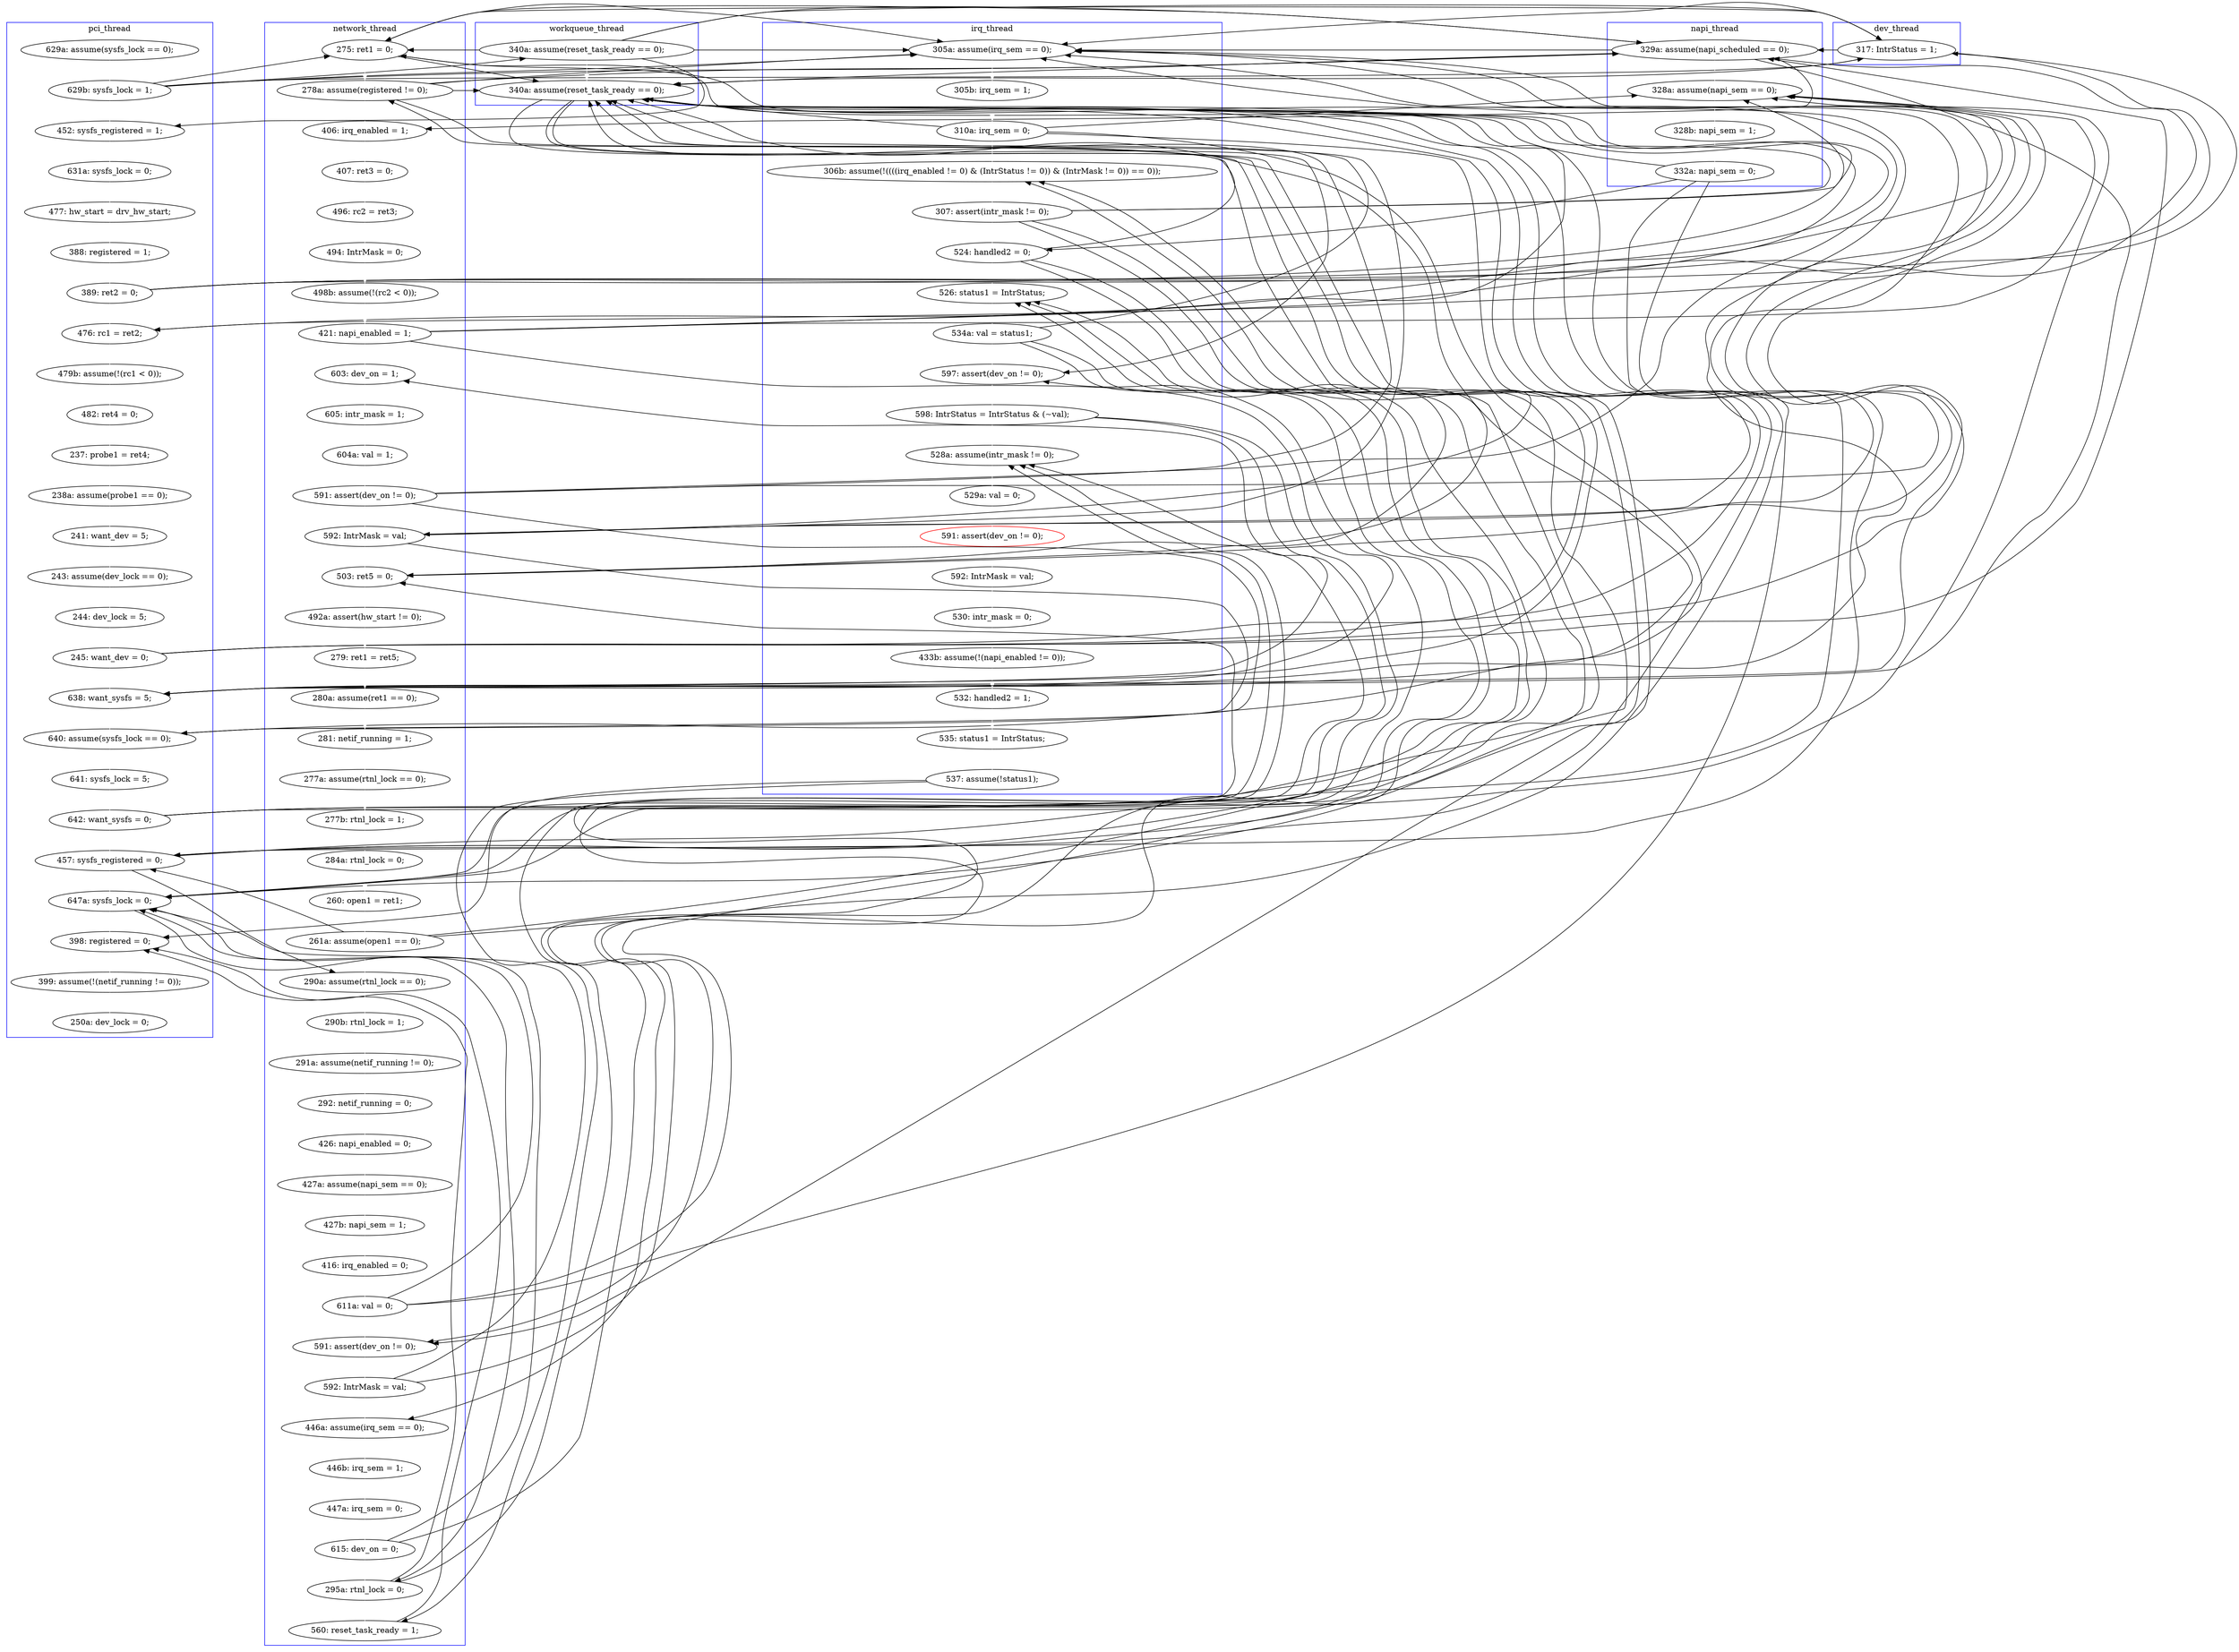 digraph Counterexample {
	99 -> 100 [color = white, style = solid]
	211 -> 213 [color = white, style = solid]
	32 -> 42 [color = white, style = solid]
	68 -> 187 [color = black, style = solid, constraint = false]
	116 -> 124 [color = black, style = solid, constraint = false]
	186 -> 187 [color = black, style = solid, constraint = false]
	123 -> 124 [color = black, style = solid, constraint = false]
	141 -> 184 [color = white, style = solid]
	94 -> 109 [color = black, style = solid, constraint = false]
	213 -> 214 [color = white, style = solid]
	174 -> 178 [color = white, style = solid]
	154 -> 155 [color = white, style = solid]
	205 -> 207 [color = black, style = solid, constraint = false]
	186 -> 189 [color = black, style = solid, constraint = false]
	116 -> 123 [color = white, style = solid]
	218 -> 222 [color = white, style = solid]
	133 -> 134 [color = white, style = solid]
	112 -> 113 [color = white, style = solid]
	184 -> 186 [color = white, style = solid]
	232 -> 238 [color = black, style = solid, constraint = false]
	120 -> 121 [color = white, style = solid]
	82 -> 94 [color = black, style = solid, constraint = false]
	63 -> 187 [color = black, style = solid, constraint = false]
	146 -> 147 [color = white, style = solid]
	207 -> 232 [color = white, style = solid]
	80 -> 81 [color = white, style = solid]
	192 -> 198 [color = black, style = solid, constraint = false]
	162 -> 205 [color = white, style = solid]
	159 -> 187 [color = black, style = solid, constraint = false]
	121 -> 123 [color = black, style = solid, constraint = false]
	113 -> 114 [color = white, style = solid]
	182 -> 205 [color = black, style = solid, constraint = false]
	107 -> 112 [color = white, style = solid]
	214 -> 218 [color = white, style = solid]
	173 -> 174 [color = white, style = solid]
	79 -> 80 [color = white, style = solid]
	238 -> 242 [color = white, style = solid]
	126 -> 187 [color = black, style = solid, constraint = false]
	85 -> 98 [color = white, style = solid]
	152 -> 153 [color = white, style = solid]
	98 -> 99 [color = white, style = solid]
	135 -> 141 [color = black, style = solid, constraint = false]
	81 -> 82 [color = white, style = solid]
	32 -> 68 [color = black, style = solid, constraint = false]
	131 -> 187 [color = black, style = solid, constraint = false]
	121 -> 187 [color = black, style = solid, constraint = false]
	82 -> 85 [color = black, style = solid, constraint = false]
	159 -> 163 [color = white, style = solid]
	52 -> 57 [color = white, style = solid]
	191 -> 192 [color = white, style = solid]
	32 -> 119 [color = black, style = solid, constraint = false]
	116 -> 187 [color = black, style = solid, constraint = false]
	32 -> 94 [color = black, style = solid, constraint = false]
	203 -> 207 [color = white, style = solid]
	187 -> 205 [color = black, style = solid, constraint = false]
	159 -> 162 [color = black, style = solid, constraint = false]
	58 -> 68 [color = black, style = solid, constraint = false]
	162 -> 187 [color = black, style = solid, constraint = false]
	192 -> 205 [color = black, style = solid, constraint = false]
	58 -> 63 [color = black, style = solid, constraint = false]
	116 -> 119 [color = black, style = solid, constraint = false]
	162 -> 163 [color = black, style = solid, constraint = false]
	70 -> 73 [color = white, style = solid]
	187 -> 191 [color = black, style = solid, constraint = false]
	58 -> 94 [color = black, style = solid, constraint = false]
	94 -> 119 [color = black, style = solid, constraint = false]
	123 -> 133 [color = black, style = solid, constraint = false]
	94 -> 98 [color = black, style = solid, constraint = false]
	57 -> 58 [color = white, style = solid]
	74 -> 75 [color = white, style = solid]
	75 -> 78 [color = white, style = solid]
	224 -> 225 [color = white, style = solid]
	126 -> 130 [color = black, style = solid, constraint = false]
	109 -> 133 [color = black, style = solid, constraint = false]
	68 -> 70 [color = black, style = solid, constraint = false]
	100 -> 102 [color = white, style = solid]
	131 -> 133 [color = black, style = solid, constraint = false]
	39 -> 42 [color = black, style = solid, constraint = false]
	207 -> 210 [color = black, style = solid, constraint = false]
	182 -> 189 [color = white, style = solid]
	207 -> 238 [color = black, style = solid, constraint = false]
	126 -> 162 [color = white, style = solid]
	42 -> 48 [color = white, style = solid]
	203 -> 205 [color = black, style = solid, constraint = false]
	156 -> 159 [color = white, style = solid]
	107 -> 119 [color = black, style = solid, constraint = false]
	68 -> 119 [color = black, style = solid, constraint = false]
	163 -> 164 [color = white, style = solid]
	125 -> 126 [color = white, style = solid]
	107 -> 109 [color = black, style = solid, constraint = false]
	82 -> 187 [color = black, style = solid, constraint = false]
	131 -> 141 [color = white, style = solid]
	147 -> 148 [color = white, style = solid]
	63 -> 94 [color = black, style = solid, constraint = false]
	186 -> 205 [color = black, style = solid, constraint = false]
	68 -> 85 [color = white, style = solid]
	141 -> 162 [color = black, style = solid, constraint = false]
	205 -> 238 [color = white, style = solid]
	68 -> 94 [color = black, style = solid, constraint = false]
	121 -> 130 [color = white, style = solid]
	63 -> 119 [color = black, style = solid, constraint = false]
	159 -> 184 [color = black, style = solid, constraint = false]
	94 -> 187 [color = black, style = solid, constraint = false]
	186 -> 191 [color = white, style = solid]
	39 -> 119 [color = black, style = solid, constraint = false]
	203 -> 210 [color = black, style = solid, constraint = false]
	78 -> 79 [color = white, style = solid]
	126 -> 146 [color = black, style = solid, constraint = false]
	39 -> 94 [color = black, style = solid, constraint = false]
	121 -> 133 [color = black, style = solid, constraint = false]
	32 -> 39 [color = black, style = solid, constraint = false]
	58 -> 119 [color = black, style = solid, constraint = false]
	182 -> 187 [color = black, style = solid, constraint = false]
	39 -> 68 [color = black, style = solid, constraint = false]
	134 -> 135 [color = white, style = solid]
	172 -> 173 [color = white, style = solid]
	151 -> 152 [color = white, style = solid]
	222 -> 224 [color = white, style = solid]
	123 -> 146 [color = white, style = solid]
	135 -> 162 [color = black, style = solid, constraint = false]
	190 -> 205 [color = black, style = solid, constraint = false]
	73 -> 74 [color = white, style = solid]
	148 -> 151 [color = white, style = solid]
	32 -> 63 [color = black, style = solid, constraint = false]
	131 -> 162 [color = black, style = solid, constraint = false]
	109 -> 119 [color = black, style = solid, constraint = false]
	82 -> 109 [color = white, style = solid]
	63 -> 68 [color = black, style = solid, constraint = false]
	130 -> 131 [color = white, style = solid]
	58 -> 187 [color = black, style = solid, constraint = false]
	109 -> 124 [color = white, style = solid]
	107 -> 133 [color = black, style = solid, constraint = false]
	85 -> 109 [color = black, style = solid, constraint = false]
	153 -> 154 [color = white, style = solid]
	85 -> 119 [color = black, style = solid, constraint = false]
	162 -> 184 [color = black, style = solid, constraint = false]
	164 -> 166 [color = white, style = solid]
	166 -> 167 [color = white, style = solid]
	182 -> 184 [color = black, style = solid, constraint = false]
	109 -> 112 [color = black, style = solid, constraint = false]
	39 -> 63 [color = black, style = solid, constraint = false]
	121 -> 124 [color = black, style = solid, constraint = false]
	131 -> 146 [color = black, style = solid, constraint = false]
	85 -> 94 [color = black, style = solid, constraint = false]
	123 -> 187 [color = black, style = solid, constraint = false]
	114 -> 116 [color = white, style = solid]
	107 -> 187 [color = black, style = solid, constraint = false]
	225 -> 229 [color = white, style = solid]
	199 -> 200 [color = white, style = solid]
	31 -> 32 [color = white, style = solid]
	190 -> 198 [color = white, style = solid]
	242 -> 255 [color = white, style = solid]
	85 -> 187 [color = black, style = solid, constraint = false]
	187 -> 189 [color = black, style = solid, constraint = false]
	192 -> 210 [color = white, style = solid]
	116 -> 133 [color = black, style = solid, constraint = false]
	178 -> 182 [color = white, style = solid]
	189 -> 190 [color = white, style = solid]
	48 -> 52 [color = white, style = solid]
	104 -> 107 [color = white, style = solid]
	39 -> 187 [color = white, style = solid]
	205 -> 210 [color = black, style = solid, constraint = false]
	135 -> 187 [color = black, style = solid, constraint = false]
	190 -> 191 [color = black, style = solid, constraint = false]
	135 -> 146 [color = black, style = solid, constraint = false]
	123 -> 130 [color = black, style = solid, constraint = false]
	167 -> 172 [color = white, style = solid]
	102 -> 104 [color = white, style = solid]
	58 -> 70 [color = white, style = solid]
	119 -> 120 [color = white, style = solid]
	126 -> 133 [color = black, style = solid, constraint = false]
	124 -> 125 [color = white, style = solid]
	198 -> 199 [color = white, style = solid]
	200 -> 203 [color = white, style = solid]
	141 -> 187 [color = black, style = solid, constraint = false]
	229 -> 238 [color = black, style = solid, constraint = false]
	109 -> 187 [color = black, style = solid, constraint = false]
	210 -> 211 [color = white, style = solid]
	82 -> 119 [color = black, style = solid, constraint = false]
	155 -> 156 [color = white, style = solid]
	94 -> 133 [color = white, style = solid]
	63 -> 70 [color = black, style = solid, constraint = false]
	141 -> 146 [color = black, style = solid, constraint = false]
	229 -> 232 [color = black, style = solid, constraint = false]
	subgraph cluster7 {
		label = dev_thread
		color = blue
		63  [label = "317: IntrStatus = 1;"]
	}
	subgraph cluster4 {
		label = napi_thread
		color = blue
		134  [label = "328b: napi_sem = 1;"]
		135  [label = "332a: napi_sem = 0;"]
		133  [label = "328a: assume(napi_sem == 0);"]
		94  [label = "329a: assume(napi_scheduled == 0);"]
	}
	subgraph cluster5 {
		label = workqueue_thread
		color = blue
		39  [label = "340a: assume(reset_task_ready == 0);"]
		187  [label = "340a: assume(reset_task_ready == 0);"]
	}
	subgraph cluster2 {
		label = network_thread
		color = blue
		116  [label = "591: assert(dev_on != 0);"]
		199  [label = "446b: irq_sem = 1;"]
		107  [label = "421: napi_enabled = 1;"]
		100  [label = "496: rc2 = ret3;"]
		182  [label = "611a: val = 0;"]
		147  [label = "492a: assert(hw_start != 0);"]
		114  [label = "604a: val = 1;"]
		123  [label = "592: IntrMask = val;"]
		159  [label = "261a: assume(open1 == 0);"]
		104  [label = "498b: assume(!(rc2 < 0));"]
		198  [label = "446a: assume(irq_sem == 0);"]
		189  [label = "591: assert(dev_on != 0);"]
		151  [label = "280a: assume(ret1 == 0);"]
		178  [label = "416: irq_enabled = 0;"]
		232  [label = "560: reset_task_ready = 1;"]
		146  [label = "503: ret5 = 0;"]
		163  [label = "290a: assume(rtnl_lock == 0);"]
		112  [label = "603: dev_on = 1;"]
		173  [label = "427a: assume(napi_sem == 0);"]
		113  [label = "605: intr_mask = 1;"]
		99  [label = "407: ret3 = 0;"]
		85  [label = "278a: assume(registered != 0);"]
		152  [label = "281: netif_running = 1;"]
		167  [label = "292: netif_running = 0;"]
		190  [label = "592: IntrMask = val;"]
		203  [label = "615: dev_on = 0;"]
		156  [label = "260: open1 = ret1;"]
		172  [label = "426: napi_enabled = 0;"]
		200  [label = "447a: irq_sem = 0;"]
		102  [label = "494: IntrMask = 0;"]
		154  [label = "277b: rtnl_lock = 1;"]
		174  [label = "427b: napi_sem = 1;"]
		68  [label = "275: ret1 = 0;"]
		153  [label = "277a: assume(rtnl_lock == 0);"]
		207  [label = "295a: rtnl_lock = 0;"]
		98  [label = "406: irq_enabled = 1;"]
		155  [label = "284a: rtnl_lock = 0;"]
		166  [label = "291a: assume(netif_running != 0);"]
		164  [label = "290b: rtnl_lock = 1;"]
		148  [label = "279: ret1 = ret5;"]
	}
	subgraph cluster1 {
		label = pci_thread
		color = blue
		126  [label = "642: want_sysfs = 0;"]
		80  [label = "243: assume(dev_lock == 0);"]
		31  [label = "629a: assume(sysfs_lock == 0);"]
		48  [label = "631a: sysfs_lock = 0;"]
		75  [label = "237: probe1 = ret4;"]
		109  [label = "638: want_sysfs = 5;"]
		73  [label = "479b: assume(!(rc1 < 0));"]
		205  [label = "647a: sysfs_lock = 0;"]
		162  [label = "457: sysfs_registered = 0;"]
		82  [label = "245: want_dev = 0;"]
		78  [label = "238a: assume(probe1 == 0);"]
		58  [label = "389: ret2 = 0;"]
		125  [label = "641: sysfs_lock = 5;"]
		255  [label = "250a: dev_lock = 0;"]
		32  [label = "629b: sysfs_lock = 1;"]
		52  [label = "477: hw_start = drv_hw_start;"]
		70  [label = "476: rc1 = ret2;"]
		57  [label = "388: registered = 1;"]
		74  [label = "482: ret4 = 0;"]
		81  [label = "244: dev_lock = 5;"]
		124  [label = "640: assume(sysfs_lock == 0);"]
		42  [label = "452: sysfs_registered = 1;"]
		79  [label = "241: want_dev = 5;"]
		242  [label = "399: assume(!(netif_running != 0));"]
		238  [label = "398: registered = 0;"]
	}
	subgraph cluster3 {
		label = irq_thread
		color = blue
		120  [label = "305b: irq_sem = 1;"]
		192  [label = "598: IntrStatus = IntrStatus & (~val);"]
		222  [label = "433b: assume(!(napi_enabled != 0));"]
		184  [label = "526: status1 = IntrStatus;"]
		214  [label = "592: IntrMask = val;"]
		210  [label = "528a: assume(intr_mask != 0);"]
		213  [label = "591: assert(dev_on != 0);", color = red]
		218  [label = "530: intr_mask = 0;"]
		131  [label = "307: assert(intr_mask != 0);"]
		119  [label = "305a: assume(irq_sem == 0);"]
		211  [label = "529a: val = 0;"]
		229  [label = "537: assume(!status1);"]
		130  [label = "306b: assume(!((((irq_enabled != 0) & (IntrStatus != 0)) & (IntrMask != 0)) == 0));"]
		141  [label = "524: handled2 = 0;"]
		191  [label = "597: assert(dev_on != 0);"]
		225  [label = "535: status1 = IntrStatus;"]
		224  [label = "532: handled2 = 1;"]
		121  [label = "310a: irq_sem = 0;"]
		186  [label = "534a: val = status1;"]
	}
}